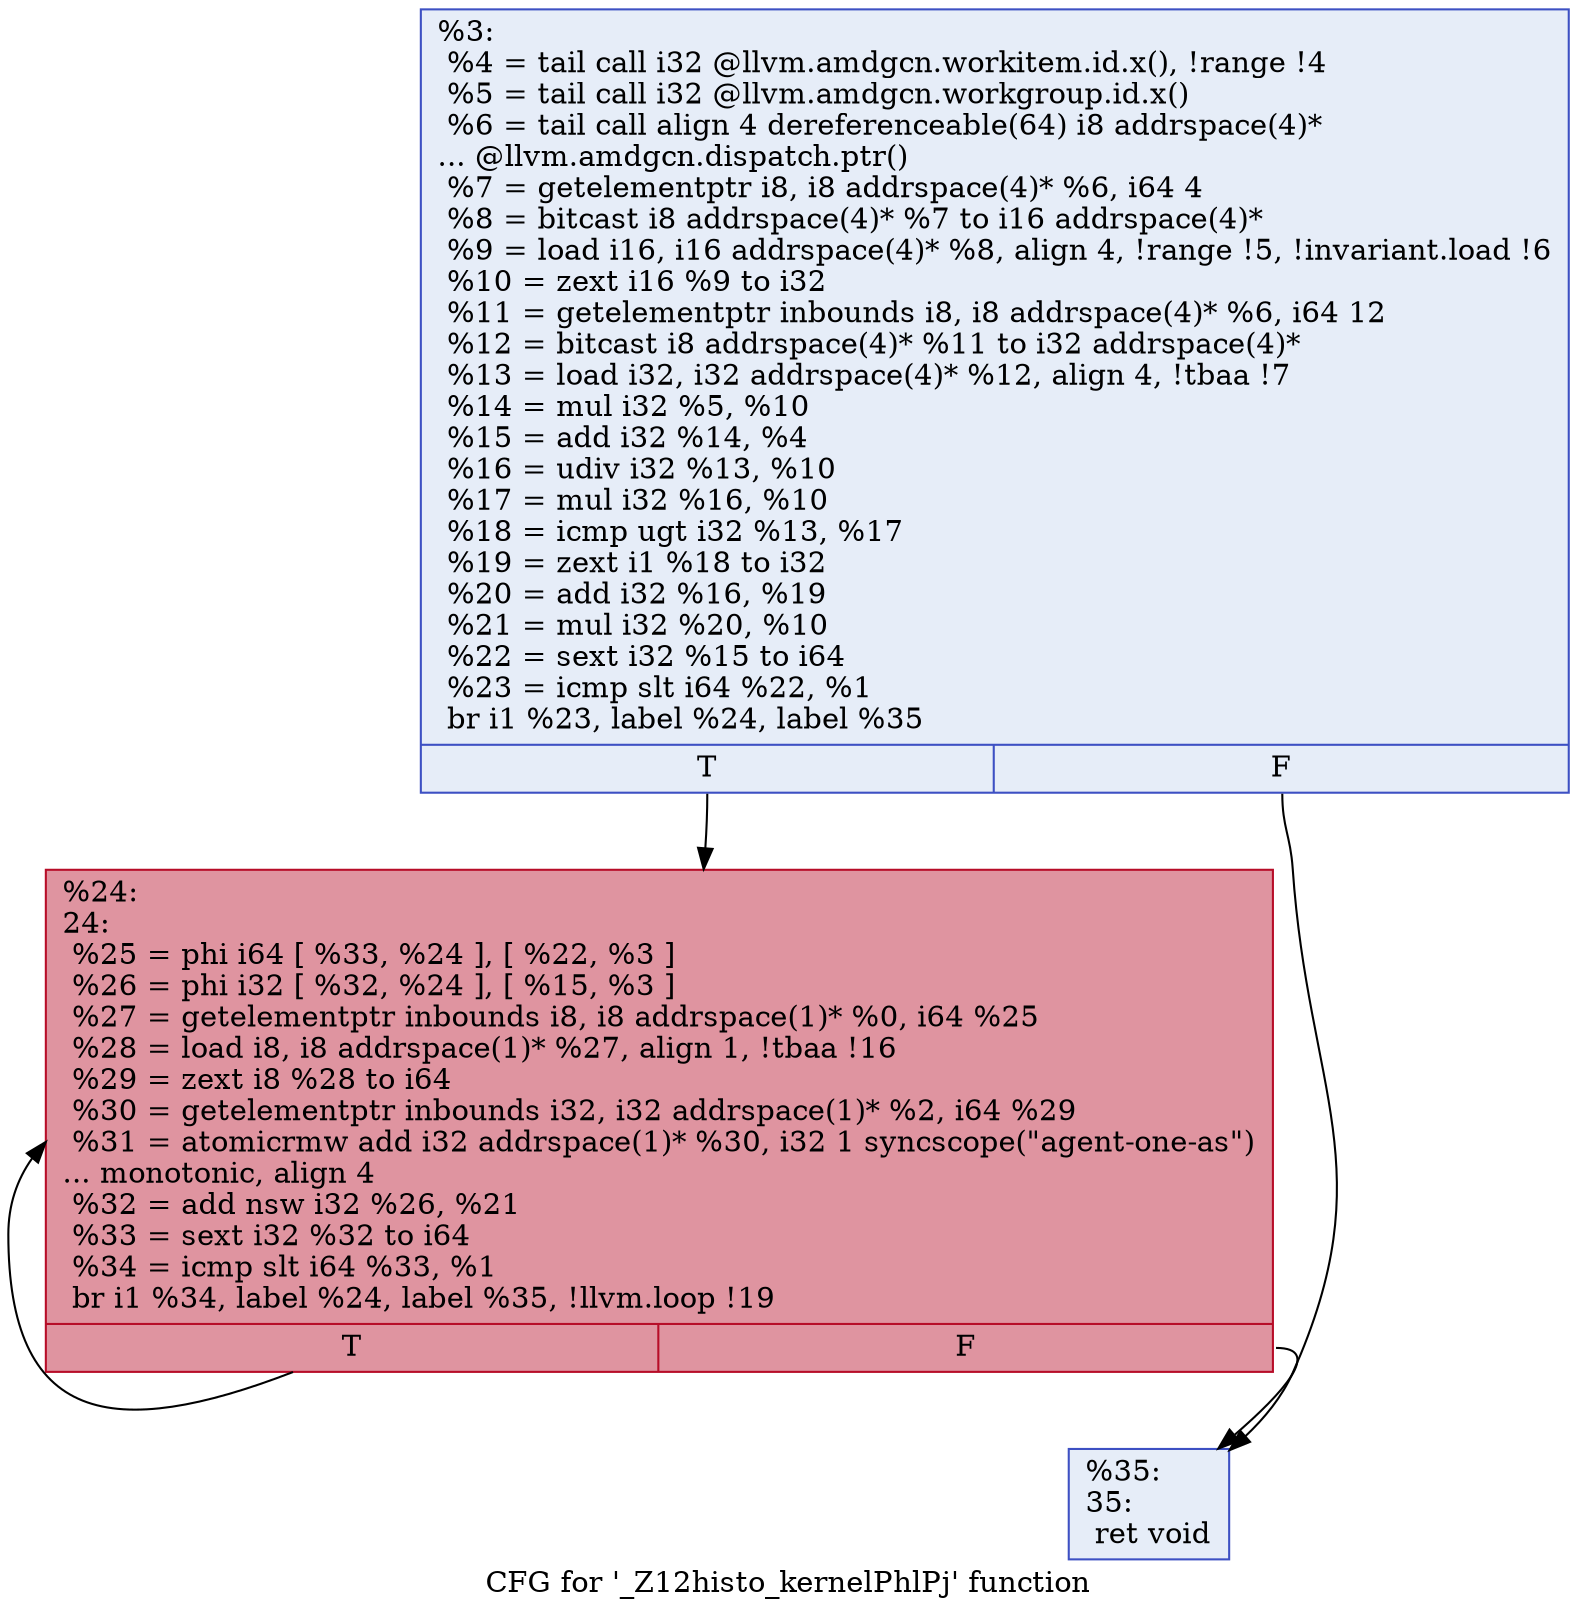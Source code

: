 digraph "CFG for '_Z12histo_kernelPhlPj' function" {
	label="CFG for '_Z12histo_kernelPhlPj' function";

	Node0x55943c0 [shape=record,color="#3d50c3ff", style=filled, fillcolor="#c7d7f070",label="{%3:\l  %4 = tail call i32 @llvm.amdgcn.workitem.id.x(), !range !4\l  %5 = tail call i32 @llvm.amdgcn.workgroup.id.x()\l  %6 = tail call align 4 dereferenceable(64) i8 addrspace(4)*\l... @llvm.amdgcn.dispatch.ptr()\l  %7 = getelementptr i8, i8 addrspace(4)* %6, i64 4\l  %8 = bitcast i8 addrspace(4)* %7 to i16 addrspace(4)*\l  %9 = load i16, i16 addrspace(4)* %8, align 4, !range !5, !invariant.load !6\l  %10 = zext i16 %9 to i32\l  %11 = getelementptr inbounds i8, i8 addrspace(4)* %6, i64 12\l  %12 = bitcast i8 addrspace(4)* %11 to i32 addrspace(4)*\l  %13 = load i32, i32 addrspace(4)* %12, align 4, !tbaa !7\l  %14 = mul i32 %5, %10\l  %15 = add i32 %14, %4\l  %16 = udiv i32 %13, %10\l  %17 = mul i32 %16, %10\l  %18 = icmp ugt i32 %13, %17\l  %19 = zext i1 %18 to i32\l  %20 = add i32 %16, %19\l  %21 = mul i32 %20, %10\l  %22 = sext i32 %15 to i64\l  %23 = icmp slt i64 %22, %1\l  br i1 %23, label %24, label %35\l|{<s0>T|<s1>F}}"];
	Node0x55943c0:s0 -> Node0x5595150;
	Node0x55943c0:s1 -> Node0x5596a70;
	Node0x5595150 [shape=record,color="#b70d28ff", style=filled, fillcolor="#b70d2870",label="{%24:\l24:                                               \l  %25 = phi i64 [ %33, %24 ], [ %22, %3 ]\l  %26 = phi i32 [ %32, %24 ], [ %15, %3 ]\l  %27 = getelementptr inbounds i8, i8 addrspace(1)* %0, i64 %25\l  %28 = load i8, i8 addrspace(1)* %27, align 1, !tbaa !16\l  %29 = zext i8 %28 to i64\l  %30 = getelementptr inbounds i32, i32 addrspace(1)* %2, i64 %29\l  %31 = atomicrmw add i32 addrspace(1)* %30, i32 1 syncscope(\"agent-one-as\")\l... monotonic, align 4\l  %32 = add nsw i32 %26, %21\l  %33 = sext i32 %32 to i64\l  %34 = icmp slt i64 %33, %1\l  br i1 %34, label %24, label %35, !llvm.loop !19\l|{<s0>T|<s1>F}}"];
	Node0x5595150:s0 -> Node0x5595150;
	Node0x5595150:s1 -> Node0x5596a70;
	Node0x5596a70 [shape=record,color="#3d50c3ff", style=filled, fillcolor="#c7d7f070",label="{%35:\l35:                                               \l  ret void\l}"];
}
